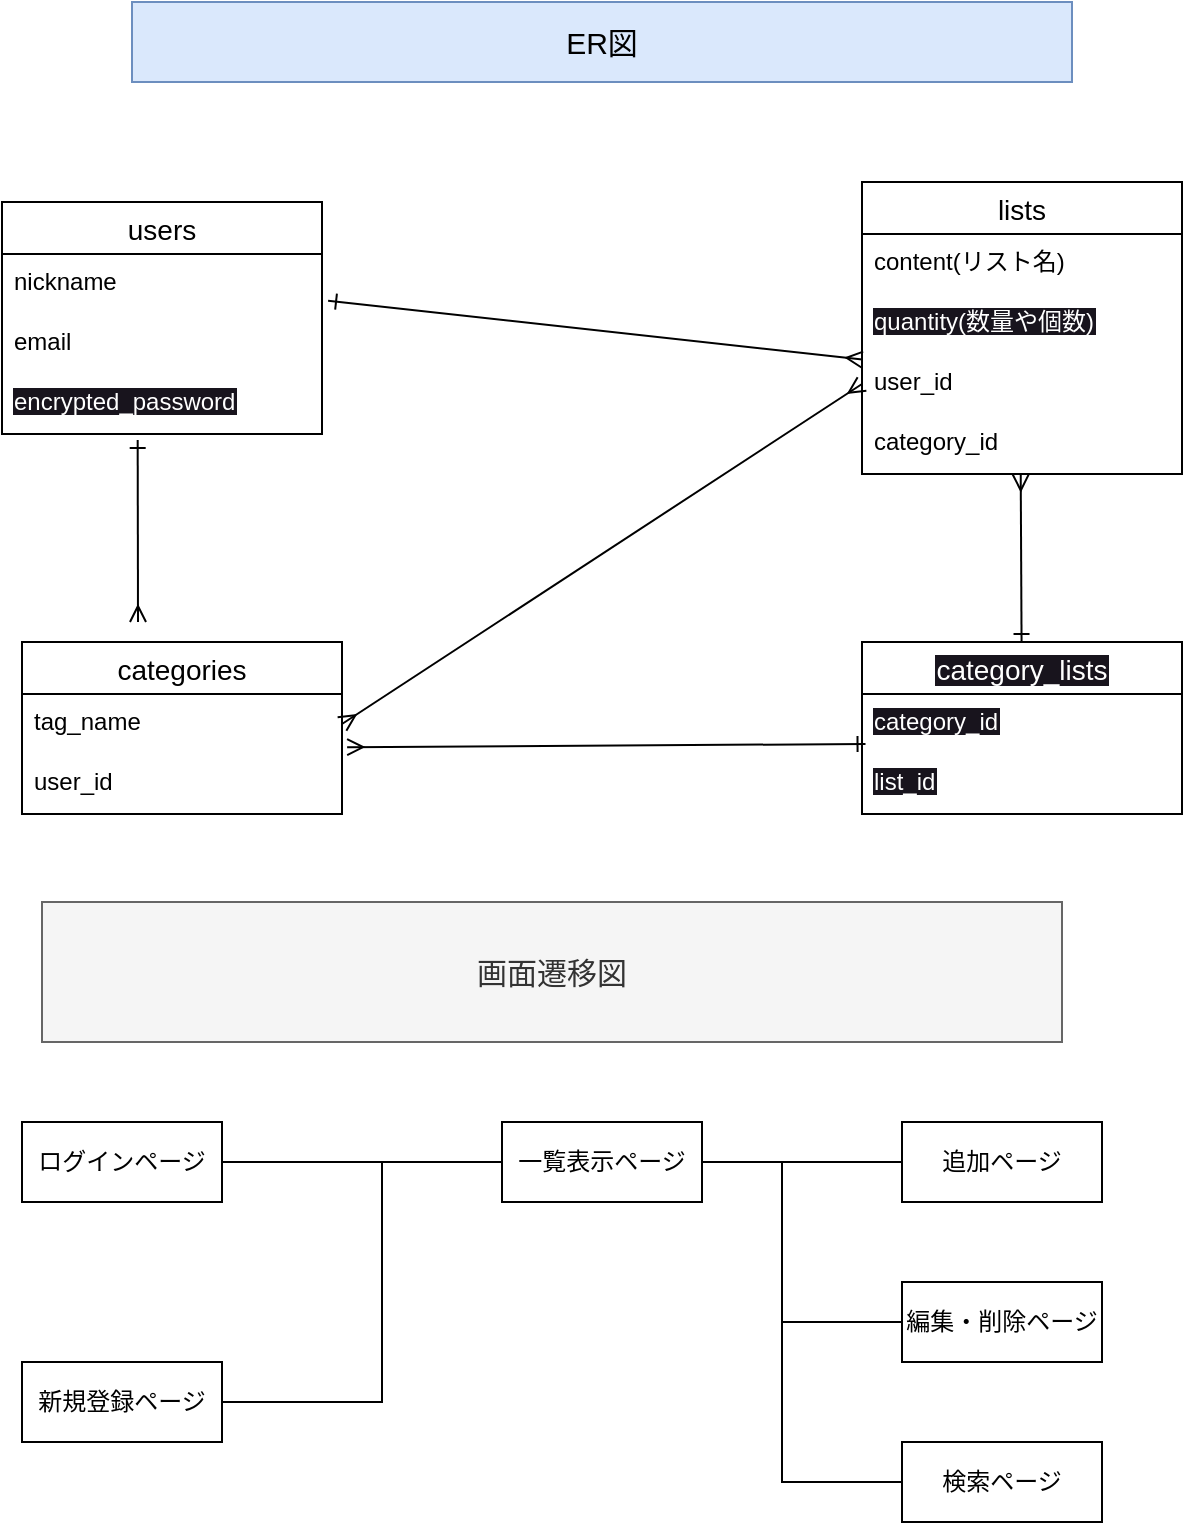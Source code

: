 <mxfile>
    <diagram id="zrOHgv8rPBfZm-OTtjeR" name="ページ1">
        <mxGraphModel dx="792" dy="1732" grid="1" gridSize="10" guides="1" tooltips="1" connect="1" arrows="1" fold="1" page="1" pageScale="1" pageWidth="827" pageHeight="1169" background="none" math="0" shadow="0">
            <root>
                <mxCell id="0"/>
                <mxCell id="1" parent="0"/>
                <mxCell id="2" value="users" style="swimlane;fontStyle=0;childLayout=stackLayout;horizontal=1;startSize=26;horizontalStack=0;resizeParent=1;resizeParentMax=0;resizeLast=0;collapsible=1;marginBottom=0;align=center;fontSize=14;" parent="1" vertex="1">
                    <mxGeometry x="30" y="20" width="160" height="116" as="geometry"/>
                </mxCell>
                <mxCell id="3" value="nickname" style="text;strokeColor=none;fillColor=none;spacingLeft=4;spacingRight=4;overflow=hidden;rotatable=0;points=[[0,0.5],[1,0.5]];portConstraint=eastwest;fontSize=12;" parent="2" vertex="1">
                    <mxGeometry y="26" width="160" height="30" as="geometry"/>
                </mxCell>
                <mxCell id="4" value="email" style="text;strokeColor=none;fillColor=none;spacingLeft=4;spacingRight=4;overflow=hidden;rotatable=0;points=[[0,0.5],[1,0.5]];portConstraint=eastwest;fontSize=12;" parent="2" vertex="1">
                    <mxGeometry y="56" width="160" height="30" as="geometry"/>
                </mxCell>
                <mxCell id="36" value="encrypted_password" style="text;strokeColor=none;fillColor=none;spacingLeft=4;spacingRight=4;overflow=hidden;rotatable=0;points=[[0,0.5],[1,0.5]];portConstraint=eastwest;fontSize=12;labelBackgroundColor=#18141D;fontColor=#FFFFFF;" parent="2" vertex="1">
                    <mxGeometry y="86" width="160" height="30" as="geometry"/>
                </mxCell>
                <mxCell id="6" value="lists" style="swimlane;fontStyle=0;childLayout=stackLayout;horizontal=1;startSize=26;horizontalStack=0;resizeParent=1;resizeParentMax=0;resizeLast=0;collapsible=1;marginBottom=0;align=center;fontSize=14;" parent="1" vertex="1">
                    <mxGeometry x="460" y="10" width="160" height="146" as="geometry"/>
                </mxCell>
                <mxCell id="7" value="content(リスト名)" style="text;strokeColor=none;fillColor=none;spacingLeft=4;spacingRight=4;overflow=hidden;rotatable=0;points=[[0,0.5],[1,0.5]];portConstraint=eastwest;fontSize=12;" parent="6" vertex="1">
                    <mxGeometry y="26" width="160" height="30" as="geometry"/>
                </mxCell>
                <mxCell id="44" value="quantity(数量や個数)" style="text;strokeColor=none;fillColor=none;spacingLeft=4;spacingRight=4;overflow=hidden;rotatable=0;points=[[0,0.5],[1,0.5]];portConstraint=eastwest;fontSize=12;labelBackgroundColor=#18141D;fontColor=#FFFFFF;" parent="6" vertex="1">
                    <mxGeometry y="56" width="160" height="30" as="geometry"/>
                </mxCell>
                <mxCell id="8" value="user_id" style="text;strokeColor=none;fillColor=none;spacingLeft=4;spacingRight=4;overflow=hidden;rotatable=0;points=[[0,0.5],[1,0.5]];portConstraint=eastwest;fontSize=12;" parent="6" vertex="1">
                    <mxGeometry y="86" width="160" height="30" as="geometry"/>
                </mxCell>
                <mxCell id="9" value="category_id" style="text;strokeColor=none;fillColor=none;spacingLeft=4;spacingRight=4;overflow=hidden;rotatable=0;points=[[0,0.5],[1,0.5]];portConstraint=eastwest;fontSize=12;" parent="6" vertex="1">
                    <mxGeometry y="116" width="160" height="30" as="geometry"/>
                </mxCell>
                <mxCell id="10" value="categories" style="swimlane;fontStyle=0;childLayout=stackLayout;horizontal=1;startSize=26;horizontalStack=0;resizeParent=1;resizeParentMax=0;resizeLast=0;collapsible=1;marginBottom=0;align=center;fontSize=14;" parent="1" vertex="1">
                    <mxGeometry x="40" y="240" width="160" height="86" as="geometry"/>
                </mxCell>
                <mxCell id="11" value="tag_name" style="text;strokeColor=none;fillColor=none;spacingLeft=4;spacingRight=4;overflow=hidden;rotatable=0;points=[[0,0.5],[1,0.5]];portConstraint=eastwest;fontSize=12;" parent="10" vertex="1">
                    <mxGeometry y="26" width="160" height="30" as="geometry"/>
                </mxCell>
                <mxCell id="12" value="user_id" style="text;strokeColor=none;fillColor=none;spacingLeft=4;spacingRight=4;overflow=hidden;rotatable=0;points=[[0,0.5],[1,0.5]];portConstraint=eastwest;fontSize=12;" parent="10" vertex="1">
                    <mxGeometry y="56" width="160" height="30" as="geometry"/>
                </mxCell>
                <mxCell id="14" style="edgeStyle=none;html=1;exitX=1.019;exitY=0.78;exitDx=0;exitDy=0;endArrow=ERmany;endFill=0;entryX=0.001;entryY=0.093;entryDx=0;entryDy=0;entryPerimeter=0;startArrow=ERone;startFill=0;exitPerimeter=0;" parent="1" source="3" target="8" edge="1">
                    <mxGeometry relative="1" as="geometry">
                        <mxPoint x="450" y="70" as="targetPoint"/>
                    </mxGeometry>
                </mxCell>
                <mxCell id="15" style="edgeStyle=none;html=1;exitX=0.424;exitY=1.1;exitDx=0;exitDy=0;startArrow=ERone;startFill=0;endArrow=ERmany;endFill=0;exitPerimeter=0;" parent="1" source="36" edge="1">
                    <mxGeometry relative="1" as="geometry">
                        <mxPoint x="98" y="230" as="targetPoint"/>
                    </mxGeometry>
                </mxCell>
                <mxCell id="17" value="ログインページ" style="whiteSpace=wrap;html=1;align=center;" parent="1" vertex="1">
                    <mxGeometry x="40" y="480" width="100" height="40" as="geometry"/>
                </mxCell>
                <mxCell id="18" value="新規登録ページ" style="whiteSpace=wrap;html=1;align=center;" parent="1" vertex="1">
                    <mxGeometry x="40" y="600" width="100" height="40" as="geometry"/>
                </mxCell>
                <mxCell id="47" style="edgeStyle=none;rounded=0;html=1;exitX=0;exitY=0.5;exitDx=0;exitDy=0;startArrow=none;startFill=0;endArrow=none;endFill=0;" edge="1" parent="1" source="19">
                    <mxGeometry relative="1" as="geometry">
                        <mxPoint x="420" y="580" as="targetPoint"/>
                        <Array as="points">
                            <mxPoint x="420" y="660"/>
                        </Array>
                    </mxGeometry>
                </mxCell>
                <mxCell id="19" value="検索ページ" style="whiteSpace=wrap;html=1;align=center;" parent="1" vertex="1">
                    <mxGeometry x="480" y="640" width="100" height="40" as="geometry"/>
                </mxCell>
                <mxCell id="20" value="追加ページ" style="whiteSpace=wrap;html=1;align=center;" parent="1" vertex="1">
                    <mxGeometry x="480" y="480" width="100" height="40" as="geometry"/>
                </mxCell>
                <mxCell id="46" style="edgeStyle=none;html=1;exitX=0;exitY=0.5;exitDx=0;exitDy=0;rounded=0;startArrow=none;startFill=0;endArrow=none;endFill=0;" edge="1" parent="1" source="21">
                    <mxGeometry relative="1" as="geometry">
                        <mxPoint x="420" y="500" as="targetPoint"/>
                        <Array as="points">
                            <mxPoint x="420" y="580"/>
                        </Array>
                    </mxGeometry>
                </mxCell>
                <mxCell id="21" value="編集・削除ページ" style="whiteSpace=wrap;html=1;align=center;" parent="1" vertex="1">
                    <mxGeometry x="480" y="560" width="100" height="40" as="geometry"/>
                </mxCell>
                <mxCell id="23" style="edgeStyle=none;html=1;startArrow=none;startFill=0;endArrow=none;endFill=0;" parent="1" source="22" target="17" edge="1">
                    <mxGeometry relative="1" as="geometry"/>
                </mxCell>
                <mxCell id="24" style="edgeStyle=none;html=1;entryX=1;entryY=0.5;entryDx=0;entryDy=0;startArrow=none;startFill=0;endArrow=none;endFill=0;rounded=0;" parent="1" target="18" edge="1">
                    <mxGeometry relative="1" as="geometry">
                        <mxPoint x="220" y="500" as="sourcePoint"/>
                        <Array as="points">
                            <mxPoint x="220" y="620"/>
                        </Array>
                    </mxGeometry>
                </mxCell>
                <mxCell id="25" style="edgeStyle=none;html=1;entryX=0;entryY=0.5;entryDx=0;entryDy=0;startArrow=none;startFill=0;endArrow=none;endFill=0;" parent="1" source="22" target="20" edge="1">
                    <mxGeometry relative="1" as="geometry"/>
                </mxCell>
                <mxCell id="22" value="一覧表示ページ" style="whiteSpace=wrap;html=1;align=center;" parent="1" vertex="1">
                    <mxGeometry x="280" y="480" width="100" height="40" as="geometry"/>
                </mxCell>
                <mxCell id="30" value="&lt;font style=&quot;font-size: 15px;&quot;&gt;ER図&lt;/font&gt;" style="whiteSpace=wrap;html=1;align=center;fillColor=#dae8fc;strokeColor=#6c8ebf;fontColor=#000000;" parent="1" vertex="1">
                    <mxGeometry x="95" y="-80" width="470" height="40" as="geometry"/>
                </mxCell>
                <mxCell id="31" value="&lt;font style=&quot;font-size: 15px;&quot;&gt;画面遷移図&lt;/font&gt;" style="whiteSpace=wrap;html=1;align=center;fillColor=#f5f5f5;strokeColor=#666666;fontColor=#333333;" parent="1" vertex="1">
                    <mxGeometry x="50" y="370" width="510" height="70" as="geometry"/>
                </mxCell>
                <mxCell id="42" style="edgeStyle=none;rounded=0;html=1;entryX=0.496;entryY=1.007;entryDx=0;entryDy=0;entryPerimeter=0;fontSize=15;fontColor=#FFFFFF;startArrow=ERone;startFill=0;endArrow=ERmany;endFill=0;" parent="1" source="37" target="9" edge="1">
                    <mxGeometry relative="1" as="geometry"/>
                </mxCell>
                <mxCell id="43" style="edgeStyle=none;rounded=0;html=1;entryX=1.016;entryY=-0.113;entryDx=0;entryDy=0;entryPerimeter=0;fontSize=15;fontColor=#FFFFFF;startArrow=ERone;startFill=0;endArrow=ERmany;endFill=0;exitX=0.011;exitY=0.833;exitDx=0;exitDy=0;exitPerimeter=0;" parent="1" source="38" target="12" edge="1">
                    <mxGeometry relative="1" as="geometry"/>
                </mxCell>
                <mxCell id="37" value="category_lists" style="swimlane;fontStyle=0;childLayout=stackLayout;horizontal=1;startSize=26;horizontalStack=0;resizeParent=1;resizeParentMax=0;resizeLast=0;collapsible=1;marginBottom=0;align=center;fontSize=14;labelBackgroundColor=#18141D;fontColor=#FFFFFF;" parent="1" vertex="1">
                    <mxGeometry x="460" y="240" width="160" height="86" as="geometry"/>
                </mxCell>
                <mxCell id="38" value="category_id" style="text;strokeColor=none;fillColor=none;spacingLeft=4;spacingRight=4;overflow=hidden;rotatable=0;points=[[0,0.5],[1,0.5]];portConstraint=eastwest;fontSize=12;labelBackgroundColor=#18141D;fontColor=#FFFFFF;" parent="37" vertex="1">
                    <mxGeometry y="26" width="160" height="30" as="geometry"/>
                </mxCell>
                <mxCell id="39" value="list_id" style="text;strokeColor=none;fillColor=none;spacingLeft=4;spacingRight=4;overflow=hidden;rotatable=0;points=[[0,0.5],[1,0.5]];portConstraint=eastwest;fontSize=12;labelBackgroundColor=#18141D;fontColor=#FFFFFF;" parent="37" vertex="1">
                    <mxGeometry y="56" width="160" height="30" as="geometry"/>
                </mxCell>
                <mxCell id="41" style="edgeStyle=none;rounded=0;html=1;entryX=0;entryY=0.5;entryDx=0;entryDy=0;fontSize=15;fontColor=#FFFFFF;startArrow=ERmany;startFill=0;endArrow=ERmany;endFill=0;exitX=1;exitY=0.5;exitDx=0;exitDy=0;" parent="1" source="11" target="8" edge="1">
                    <mxGeometry relative="1" as="geometry"/>
                </mxCell>
            </root>
        </mxGraphModel>
    </diagram>
</mxfile>